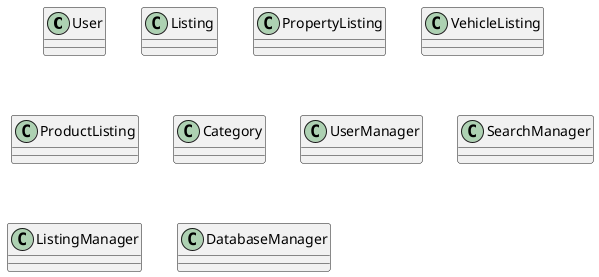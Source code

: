 @startuml

class User

class Listing
class PropertyListing
class VehicleListing
class ProductListing

class Category

class UserManager
class SearchManager
class ListingManager
class DatabaseManager

@enduml